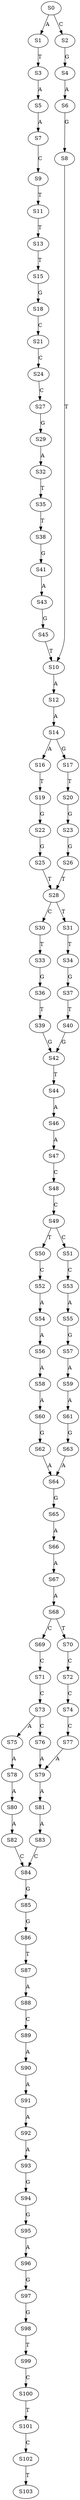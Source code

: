 strict digraph  {
	S0 -> S1 [ label = A ];
	S0 -> S2 [ label = C ];
	S1 -> S3 [ label = T ];
	S2 -> S4 [ label = G ];
	S3 -> S5 [ label = A ];
	S4 -> S6 [ label = A ];
	S5 -> S7 [ label = A ];
	S6 -> S8 [ label = G ];
	S7 -> S9 [ label = C ];
	S8 -> S10 [ label = T ];
	S9 -> S11 [ label = T ];
	S10 -> S12 [ label = A ];
	S11 -> S13 [ label = T ];
	S12 -> S14 [ label = A ];
	S13 -> S15 [ label = T ];
	S14 -> S16 [ label = A ];
	S14 -> S17 [ label = G ];
	S15 -> S18 [ label = G ];
	S16 -> S19 [ label = T ];
	S17 -> S20 [ label = T ];
	S18 -> S21 [ label = C ];
	S19 -> S22 [ label = G ];
	S20 -> S23 [ label = G ];
	S21 -> S24 [ label = C ];
	S22 -> S25 [ label = G ];
	S23 -> S26 [ label = G ];
	S24 -> S27 [ label = C ];
	S25 -> S28 [ label = T ];
	S26 -> S28 [ label = T ];
	S27 -> S29 [ label = G ];
	S28 -> S30 [ label = C ];
	S28 -> S31 [ label = T ];
	S29 -> S32 [ label = A ];
	S30 -> S33 [ label = T ];
	S31 -> S34 [ label = T ];
	S32 -> S35 [ label = T ];
	S33 -> S36 [ label = G ];
	S34 -> S37 [ label = G ];
	S35 -> S38 [ label = T ];
	S36 -> S39 [ label = T ];
	S37 -> S40 [ label = T ];
	S38 -> S41 [ label = G ];
	S39 -> S42 [ label = G ];
	S40 -> S42 [ label = G ];
	S41 -> S43 [ label = A ];
	S42 -> S44 [ label = T ];
	S43 -> S45 [ label = G ];
	S44 -> S46 [ label = A ];
	S45 -> S10 [ label = T ];
	S46 -> S47 [ label = A ];
	S47 -> S48 [ label = C ];
	S48 -> S49 [ label = C ];
	S49 -> S50 [ label = T ];
	S49 -> S51 [ label = C ];
	S50 -> S52 [ label = C ];
	S51 -> S53 [ label = C ];
	S52 -> S54 [ label = A ];
	S53 -> S55 [ label = A ];
	S54 -> S56 [ label = A ];
	S55 -> S57 [ label = G ];
	S56 -> S58 [ label = A ];
	S57 -> S59 [ label = A ];
	S58 -> S60 [ label = A ];
	S59 -> S61 [ label = A ];
	S60 -> S62 [ label = G ];
	S61 -> S63 [ label = G ];
	S62 -> S64 [ label = A ];
	S63 -> S64 [ label = A ];
	S64 -> S65 [ label = G ];
	S65 -> S66 [ label = A ];
	S66 -> S67 [ label = A ];
	S67 -> S68 [ label = A ];
	S68 -> S69 [ label = C ];
	S68 -> S70 [ label = T ];
	S69 -> S71 [ label = C ];
	S70 -> S72 [ label = C ];
	S71 -> S73 [ label = C ];
	S72 -> S74 [ label = C ];
	S73 -> S75 [ label = A ];
	S73 -> S76 [ label = C ];
	S74 -> S77 [ label = C ];
	S75 -> S78 [ label = A ];
	S76 -> S79 [ label = A ];
	S77 -> S79 [ label = A ];
	S78 -> S80 [ label = A ];
	S79 -> S81 [ label = A ];
	S80 -> S82 [ label = A ];
	S81 -> S83 [ label = A ];
	S82 -> S84 [ label = C ];
	S83 -> S84 [ label = C ];
	S84 -> S85 [ label = G ];
	S85 -> S86 [ label = G ];
	S86 -> S87 [ label = T ];
	S87 -> S88 [ label = A ];
	S88 -> S89 [ label = C ];
	S89 -> S90 [ label = A ];
	S90 -> S91 [ label = A ];
	S91 -> S92 [ label = A ];
	S92 -> S93 [ label = A ];
	S93 -> S94 [ label = G ];
	S94 -> S95 [ label = G ];
	S95 -> S96 [ label = A ];
	S96 -> S97 [ label = G ];
	S97 -> S98 [ label = G ];
	S98 -> S99 [ label = T ];
	S99 -> S100 [ label = C ];
	S100 -> S101 [ label = T ];
	S101 -> S102 [ label = C ];
	S102 -> S103 [ label = T ];
}
